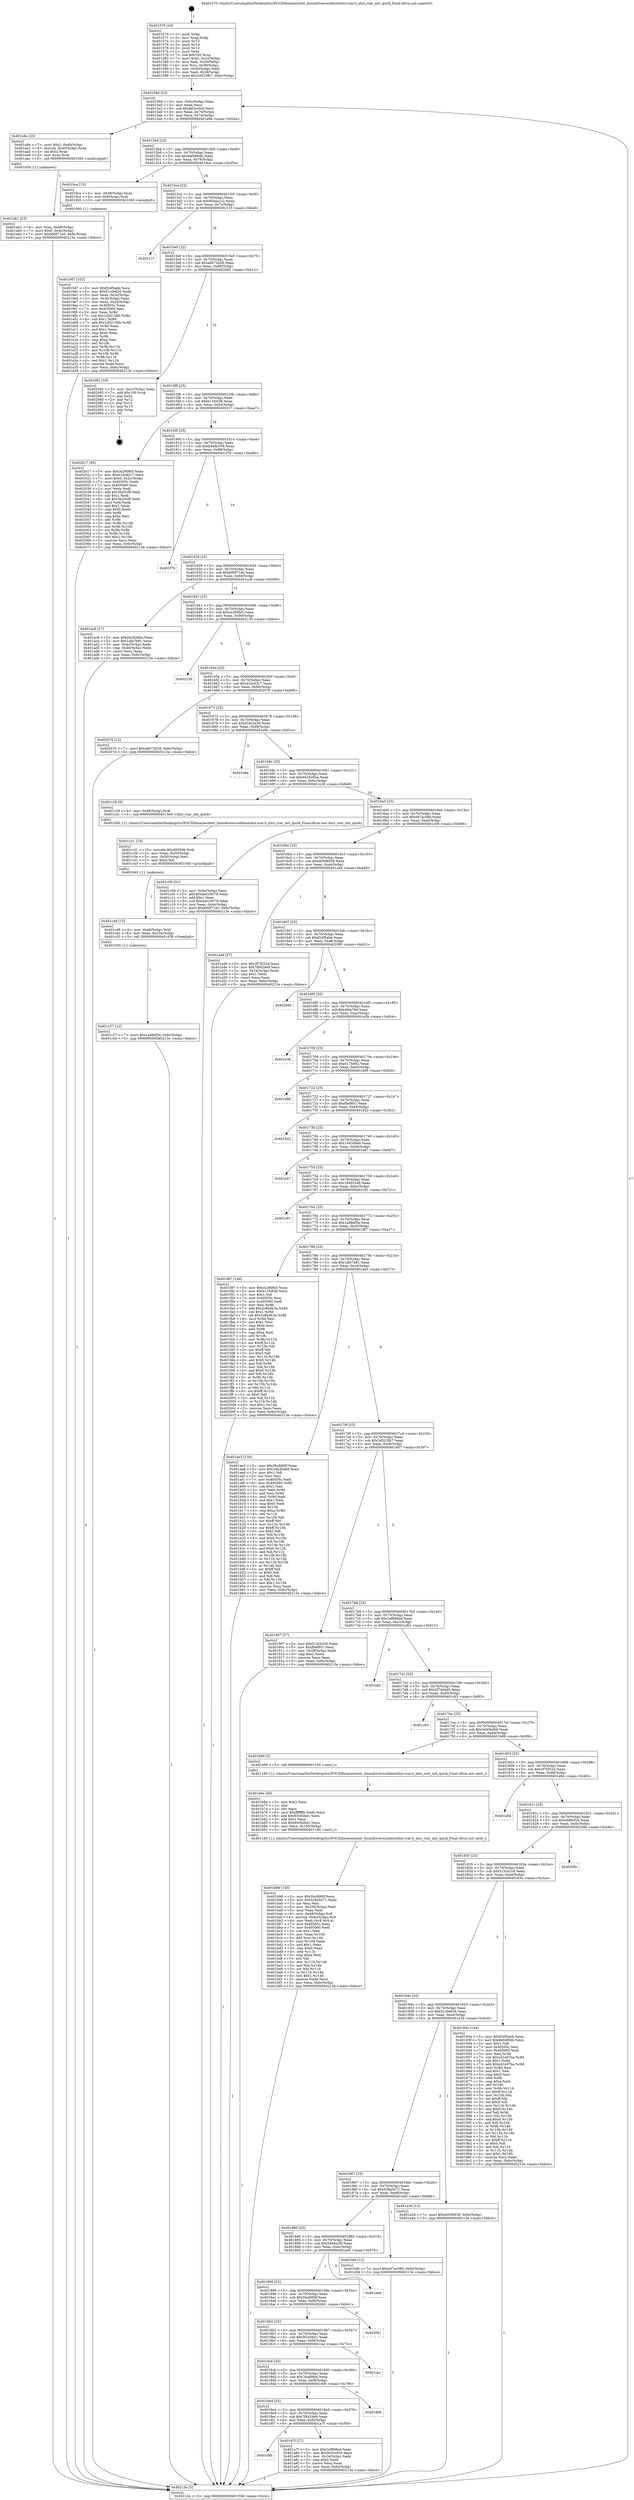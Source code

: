 digraph "0x401570" {
  label = "0x401570 (/mnt/c/Users/mathe/Desktop/tcc/POCII/binaries/extr_linuxdriversusbhostxhci-rcar.h_xhci_rcar_init_quirk_Final-ollvm.out::main(0))"
  labelloc = "t"
  node[shape=record]

  Entry [label="",width=0.3,height=0.3,shape=circle,fillcolor=black,style=filled]
  "0x40159d" [label="{
     0x40159d [23]\l
     | [instrs]\l
     &nbsp;&nbsp;0x40159d \<+3\>: mov -0x6c(%rbp),%eax\l
     &nbsp;&nbsp;0x4015a0 \<+2\>: mov %eax,%ecx\l
     &nbsp;&nbsp;0x4015a2 \<+6\>: sub $0x8d3cc0c0,%ecx\l
     &nbsp;&nbsp;0x4015a8 \<+3\>: mov %eax,-0x70(%rbp)\l
     &nbsp;&nbsp;0x4015ab \<+3\>: mov %ecx,-0x74(%rbp)\l
     &nbsp;&nbsp;0x4015ae \<+6\>: je 0000000000401a9a \<main+0x52a\>\l
  }"]
  "0x401a9a" [label="{
     0x401a9a [23]\l
     | [instrs]\l
     &nbsp;&nbsp;0x401a9a \<+7\>: movl $0x1,-0x40(%rbp)\l
     &nbsp;&nbsp;0x401aa1 \<+4\>: movslq -0x40(%rbp),%rax\l
     &nbsp;&nbsp;0x401aa5 \<+4\>: shl $0x2,%rax\l
     &nbsp;&nbsp;0x401aa9 \<+3\>: mov %rax,%rdi\l
     &nbsp;&nbsp;0x401aac \<+5\>: call 0000000000401050 \<malloc@plt\>\l
     | [calls]\l
     &nbsp;&nbsp;0x401050 \{1\} (unknown)\l
  }"]
  "0x4015b4" [label="{
     0x4015b4 [22]\l
     | [instrs]\l
     &nbsp;&nbsp;0x4015b4 \<+5\>: jmp 00000000004015b9 \<main+0x49\>\l
     &nbsp;&nbsp;0x4015b9 \<+3\>: mov -0x70(%rbp),%eax\l
     &nbsp;&nbsp;0x4015bc \<+5\>: sub $0x8ef4894b,%eax\l
     &nbsp;&nbsp;0x4015c1 \<+3\>: mov %eax,-0x78(%rbp)\l
     &nbsp;&nbsp;0x4015c4 \<+6\>: je 00000000004019ca \<main+0x45a\>\l
  }"]
  Exit [label="",width=0.3,height=0.3,shape=circle,fillcolor=black,style=filled,peripheries=2]
  "0x4019ca" [label="{
     0x4019ca [13]\l
     | [instrs]\l
     &nbsp;&nbsp;0x4019ca \<+4\>: mov -0x38(%rbp),%rax\l
     &nbsp;&nbsp;0x4019ce \<+4\>: mov 0x8(%rax),%rdi\l
     &nbsp;&nbsp;0x4019d2 \<+5\>: call 0000000000401060 \<atoi@plt\>\l
     | [calls]\l
     &nbsp;&nbsp;0x401060 \{1\} (unknown)\l
  }"]
  "0x4015ca" [label="{
     0x4015ca [22]\l
     | [instrs]\l
     &nbsp;&nbsp;0x4015ca \<+5\>: jmp 00000000004015cf \<main+0x5f\>\l
     &nbsp;&nbsp;0x4015cf \<+3\>: mov -0x70(%rbp),%eax\l
     &nbsp;&nbsp;0x4015d2 \<+5\>: sub $0x95bea1c2,%eax\l
     &nbsp;&nbsp;0x4015d7 \<+3\>: mov %eax,-0x7c(%rbp)\l
     &nbsp;&nbsp;0x4015da \<+6\>: je 000000000040211f \<main+0xbaf\>\l
  }"]
  "0x401c57" [label="{
     0x401c57 [12]\l
     | [instrs]\l
     &nbsp;&nbsp;0x401c57 \<+7\>: movl $0x1ad8df3a,-0x6c(%rbp)\l
     &nbsp;&nbsp;0x401c5e \<+5\>: jmp 000000000040213e \<main+0xbce\>\l
  }"]
  "0x40211f" [label="{
     0x40211f\l
  }", style=dashed]
  "0x4015e0" [label="{
     0x4015e0 [22]\l
     | [instrs]\l
     &nbsp;&nbsp;0x4015e0 \<+5\>: jmp 00000000004015e5 \<main+0x75\>\l
     &nbsp;&nbsp;0x4015e5 \<+3\>: mov -0x70(%rbp),%eax\l
     &nbsp;&nbsp;0x4015e8 \<+5\>: sub $0xab672b28,%eax\l
     &nbsp;&nbsp;0x4015ed \<+3\>: mov %eax,-0x80(%rbp)\l
     &nbsp;&nbsp;0x4015f0 \<+6\>: je 0000000000402082 \<main+0xb12\>\l
  }"]
  "0x401c48" [label="{
     0x401c48 [15]\l
     | [instrs]\l
     &nbsp;&nbsp;0x401c48 \<+4\>: mov -0x48(%rbp),%rdi\l
     &nbsp;&nbsp;0x401c4c \<+6\>: mov %eax,-0x104(%rbp)\l
     &nbsp;&nbsp;0x401c52 \<+5\>: call 0000000000401030 \<free@plt\>\l
     | [calls]\l
     &nbsp;&nbsp;0x401030 \{1\} (unknown)\l
  }"]
  "0x402082" [label="{
     0x402082 [19]\l
     | [instrs]\l
     &nbsp;&nbsp;0x402082 \<+3\>: mov -0x2c(%rbp),%eax\l
     &nbsp;&nbsp;0x402085 \<+7\>: add $0x100,%rsp\l
     &nbsp;&nbsp;0x40208c \<+1\>: pop %rbx\l
     &nbsp;&nbsp;0x40208d \<+2\>: pop %r12\l
     &nbsp;&nbsp;0x40208f \<+2\>: pop %r14\l
     &nbsp;&nbsp;0x402091 \<+2\>: pop %r15\l
     &nbsp;&nbsp;0x402093 \<+1\>: pop %rbp\l
     &nbsp;&nbsp;0x402094 \<+1\>: ret\l
  }"]
  "0x4015f6" [label="{
     0x4015f6 [25]\l
     | [instrs]\l
     &nbsp;&nbsp;0x4015f6 \<+5\>: jmp 00000000004015fb \<main+0x8b\>\l
     &nbsp;&nbsp;0x4015fb \<+3\>: mov -0x70(%rbp),%eax\l
     &nbsp;&nbsp;0x4015fe \<+5\>: sub $0xb11fc636,%eax\l
     &nbsp;&nbsp;0x401603 \<+6\>: mov %eax,-0x84(%rbp)\l
     &nbsp;&nbsp;0x401609 \<+6\>: je 0000000000402017 \<main+0xaa7\>\l
  }"]
  "0x401c31" [label="{
     0x401c31 [23]\l
     | [instrs]\l
     &nbsp;&nbsp;0x401c31 \<+10\>: movabs $0x4030d6,%rdi\l
     &nbsp;&nbsp;0x401c3b \<+3\>: mov %eax,-0x50(%rbp)\l
     &nbsp;&nbsp;0x401c3e \<+3\>: mov -0x50(%rbp),%esi\l
     &nbsp;&nbsp;0x401c41 \<+2\>: mov $0x0,%al\l
     &nbsp;&nbsp;0x401c43 \<+5\>: call 0000000000401040 \<printf@plt\>\l
     | [calls]\l
     &nbsp;&nbsp;0x401040 \{1\} (unknown)\l
  }"]
  "0x402017" [label="{
     0x402017 [95]\l
     | [instrs]\l
     &nbsp;&nbsp;0x402017 \<+5\>: mov $0xce290fe5,%eax\l
     &nbsp;&nbsp;0x40201c \<+5\>: mov $0xd1bc62c7,%ecx\l
     &nbsp;&nbsp;0x402021 \<+7\>: movl $0x0,-0x2c(%rbp)\l
     &nbsp;&nbsp;0x402028 \<+7\>: mov 0x40505c,%edx\l
     &nbsp;&nbsp;0x40202f \<+7\>: mov 0x405060,%esi\l
     &nbsp;&nbsp;0x402036 \<+2\>: mov %edx,%edi\l
     &nbsp;&nbsp;0x402038 \<+6\>: add $0x3b25cf9,%edi\l
     &nbsp;&nbsp;0x40203e \<+3\>: sub $0x1,%edi\l
     &nbsp;&nbsp;0x402041 \<+6\>: sub $0x3b25cf9,%edi\l
     &nbsp;&nbsp;0x402047 \<+3\>: imul %edi,%edx\l
     &nbsp;&nbsp;0x40204a \<+3\>: and $0x1,%edx\l
     &nbsp;&nbsp;0x40204d \<+3\>: cmp $0x0,%edx\l
     &nbsp;&nbsp;0x402050 \<+4\>: sete %r8b\l
     &nbsp;&nbsp;0x402054 \<+3\>: cmp $0xa,%esi\l
     &nbsp;&nbsp;0x402057 \<+4\>: setl %r9b\l
     &nbsp;&nbsp;0x40205b \<+3\>: mov %r8b,%r10b\l
     &nbsp;&nbsp;0x40205e \<+3\>: and %r9b,%r10b\l
     &nbsp;&nbsp;0x402061 \<+3\>: xor %r9b,%r8b\l
     &nbsp;&nbsp;0x402064 \<+3\>: or %r8b,%r10b\l
     &nbsp;&nbsp;0x402067 \<+4\>: test $0x1,%r10b\l
     &nbsp;&nbsp;0x40206b \<+3\>: cmovne %ecx,%eax\l
     &nbsp;&nbsp;0x40206e \<+3\>: mov %eax,-0x6c(%rbp)\l
     &nbsp;&nbsp;0x402071 \<+5\>: jmp 000000000040213e \<main+0xbce\>\l
  }"]
  "0x40160f" [label="{
     0x40160f [25]\l
     | [instrs]\l
     &nbsp;&nbsp;0x40160f \<+5\>: jmp 0000000000401614 \<main+0xa4\>\l
     &nbsp;&nbsp;0x401614 \<+3\>: mov -0x70(%rbp),%eax\l
     &nbsp;&nbsp;0x401617 \<+5\>: sub $0xb4a8b558,%eax\l
     &nbsp;&nbsp;0x40161c \<+6\>: mov %eax,-0x88(%rbp)\l
     &nbsp;&nbsp;0x401622 \<+6\>: je 0000000000401f7b \<main+0xa0b\>\l
  }"]
  "0x401b96" [label="{
     0x401b96 [103]\l
     | [instrs]\l
     &nbsp;&nbsp;0x401b96 \<+5\>: mov $0x5bcfd90f,%ecx\l
     &nbsp;&nbsp;0x401b9b \<+5\>: mov $0x528a5471,%edx\l
     &nbsp;&nbsp;0x401ba0 \<+2\>: xor %esi,%esi\l
     &nbsp;&nbsp;0x401ba2 \<+6\>: mov -0x100(%rbp),%edi\l
     &nbsp;&nbsp;0x401ba8 \<+3\>: imul %eax,%edi\l
     &nbsp;&nbsp;0x401bab \<+4\>: mov -0x48(%rbp),%r8\l
     &nbsp;&nbsp;0x401baf \<+4\>: movslq -0x4c(%rbp),%r9\l
     &nbsp;&nbsp;0x401bb3 \<+4\>: mov %edi,(%r8,%r9,4)\l
     &nbsp;&nbsp;0x401bb7 \<+7\>: mov 0x40505c,%eax\l
     &nbsp;&nbsp;0x401bbe \<+7\>: mov 0x405060,%edi\l
     &nbsp;&nbsp;0x401bc5 \<+3\>: sub $0x1,%esi\l
     &nbsp;&nbsp;0x401bc8 \<+3\>: mov %eax,%r10d\l
     &nbsp;&nbsp;0x401bcb \<+3\>: add %esi,%r10d\l
     &nbsp;&nbsp;0x401bce \<+4\>: imul %r10d,%eax\l
     &nbsp;&nbsp;0x401bd2 \<+3\>: and $0x1,%eax\l
     &nbsp;&nbsp;0x401bd5 \<+3\>: cmp $0x0,%eax\l
     &nbsp;&nbsp;0x401bd8 \<+4\>: sete %r11b\l
     &nbsp;&nbsp;0x401bdc \<+3\>: cmp $0xa,%edi\l
     &nbsp;&nbsp;0x401bdf \<+3\>: setl %bl\l
     &nbsp;&nbsp;0x401be2 \<+3\>: mov %r11b,%r14b\l
     &nbsp;&nbsp;0x401be5 \<+3\>: and %bl,%r14b\l
     &nbsp;&nbsp;0x401be8 \<+3\>: xor %bl,%r11b\l
     &nbsp;&nbsp;0x401beb \<+3\>: or %r11b,%r14b\l
     &nbsp;&nbsp;0x401bee \<+4\>: test $0x1,%r14b\l
     &nbsp;&nbsp;0x401bf2 \<+3\>: cmovne %edx,%ecx\l
     &nbsp;&nbsp;0x401bf5 \<+3\>: mov %ecx,-0x6c(%rbp)\l
     &nbsp;&nbsp;0x401bf8 \<+5\>: jmp 000000000040213e \<main+0xbce\>\l
  }"]
  "0x401f7b" [label="{
     0x401f7b\l
  }", style=dashed]
  "0x401628" [label="{
     0x401628 [25]\l
     | [instrs]\l
     &nbsp;&nbsp;0x401628 \<+5\>: jmp 000000000040162d \<main+0xbd\>\l
     &nbsp;&nbsp;0x40162d \<+3\>: mov -0x70(%rbp),%eax\l
     &nbsp;&nbsp;0x401630 \<+5\>: sub $0xb90f71e0,%eax\l
     &nbsp;&nbsp;0x401635 \<+6\>: mov %eax,-0x8c(%rbp)\l
     &nbsp;&nbsp;0x40163b \<+6\>: je 0000000000401ac8 \<main+0x558\>\l
  }"]
  "0x401b6e" [label="{
     0x401b6e [40]\l
     | [instrs]\l
     &nbsp;&nbsp;0x401b6e \<+5\>: mov $0x2,%ecx\l
     &nbsp;&nbsp;0x401b73 \<+1\>: cltd\l
     &nbsp;&nbsp;0x401b74 \<+2\>: idiv %ecx\l
     &nbsp;&nbsp;0x401b76 \<+6\>: imul $0xfffffffe,%edx,%ecx\l
     &nbsp;&nbsp;0x401b7c \<+6\>: add $0x93c92bd1,%ecx\l
     &nbsp;&nbsp;0x401b82 \<+3\>: add $0x1,%ecx\l
     &nbsp;&nbsp;0x401b85 \<+6\>: sub $0x93c92bd1,%ecx\l
     &nbsp;&nbsp;0x401b8b \<+6\>: mov %ecx,-0x100(%rbp)\l
     &nbsp;&nbsp;0x401b91 \<+5\>: call 0000000000401160 \<next_i\>\l
     | [calls]\l
     &nbsp;&nbsp;0x401160 \{1\} (/mnt/c/Users/mathe/Desktop/tcc/POCII/binaries/extr_linuxdriversusbhostxhci-rcar.h_xhci_rcar_init_quirk_Final-ollvm.out::next_i)\l
  }"]
  "0x401ac8" [label="{
     0x401ac8 [27]\l
     | [instrs]\l
     &nbsp;&nbsp;0x401ac8 \<+5\>: mov $0xd42426ba,%eax\l
     &nbsp;&nbsp;0x401acd \<+5\>: mov $0x1afe7b81,%ecx\l
     &nbsp;&nbsp;0x401ad2 \<+3\>: mov -0x4c(%rbp),%edx\l
     &nbsp;&nbsp;0x401ad5 \<+3\>: cmp -0x40(%rbp),%edx\l
     &nbsp;&nbsp;0x401ad8 \<+3\>: cmovl %ecx,%eax\l
     &nbsp;&nbsp;0x401adb \<+3\>: mov %eax,-0x6c(%rbp)\l
     &nbsp;&nbsp;0x401ade \<+5\>: jmp 000000000040213e \<main+0xbce\>\l
  }"]
  "0x401641" [label="{
     0x401641 [25]\l
     | [instrs]\l
     &nbsp;&nbsp;0x401641 \<+5\>: jmp 0000000000401646 \<main+0xd6\>\l
     &nbsp;&nbsp;0x401646 \<+3\>: mov -0x70(%rbp),%eax\l
     &nbsp;&nbsp;0x401649 \<+5\>: sub $0xce290fe5,%eax\l
     &nbsp;&nbsp;0x40164e \<+6\>: mov %eax,-0x90(%rbp)\l
     &nbsp;&nbsp;0x401654 \<+6\>: je 0000000000402130 \<main+0xbc0\>\l
  }"]
  "0x401ab1" [label="{
     0x401ab1 [23]\l
     | [instrs]\l
     &nbsp;&nbsp;0x401ab1 \<+4\>: mov %rax,-0x48(%rbp)\l
     &nbsp;&nbsp;0x401ab5 \<+7\>: movl $0x0,-0x4c(%rbp)\l
     &nbsp;&nbsp;0x401abc \<+7\>: movl $0xb90f71e0,-0x6c(%rbp)\l
     &nbsp;&nbsp;0x401ac3 \<+5\>: jmp 000000000040213e \<main+0xbce\>\l
  }"]
  "0x402130" [label="{
     0x402130\l
  }", style=dashed]
  "0x40165a" [label="{
     0x40165a [25]\l
     | [instrs]\l
     &nbsp;&nbsp;0x40165a \<+5\>: jmp 000000000040165f \<main+0xef\>\l
     &nbsp;&nbsp;0x40165f \<+3\>: mov -0x70(%rbp),%eax\l
     &nbsp;&nbsp;0x401662 \<+5\>: sub $0xd1bc62c7,%eax\l
     &nbsp;&nbsp;0x401667 \<+6\>: mov %eax,-0x94(%rbp)\l
     &nbsp;&nbsp;0x40166d \<+6\>: je 0000000000402076 \<main+0xb06\>\l
  }"]
  "0x4018fd" [label="{
     0x4018fd\l
  }", style=dashed]
  "0x402076" [label="{
     0x402076 [12]\l
     | [instrs]\l
     &nbsp;&nbsp;0x402076 \<+7\>: movl $0xab672b28,-0x6c(%rbp)\l
     &nbsp;&nbsp;0x40207d \<+5\>: jmp 000000000040213e \<main+0xbce\>\l
  }"]
  "0x401673" [label="{
     0x401673 [25]\l
     | [instrs]\l
     &nbsp;&nbsp;0x401673 \<+5\>: jmp 0000000000401678 \<main+0x108\>\l
     &nbsp;&nbsp;0x401678 \<+3\>: mov -0x70(%rbp),%eax\l
     &nbsp;&nbsp;0x40167b \<+5\>: sub $0xd34c2a36,%eax\l
     &nbsp;&nbsp;0x401680 \<+6\>: mov %eax,-0x98(%rbp)\l
     &nbsp;&nbsp;0x401686 \<+6\>: je 0000000000401e8e \<main+0x91e\>\l
  }"]
  "0x401a7f" [label="{
     0x401a7f [27]\l
     | [instrs]\l
     &nbsp;&nbsp;0x401a7f \<+5\>: mov $0x2ef898ad,%eax\l
     &nbsp;&nbsp;0x401a84 \<+5\>: mov $0x8d3cc0c0,%ecx\l
     &nbsp;&nbsp;0x401a89 \<+3\>: mov -0x24(%rbp),%edx\l
     &nbsp;&nbsp;0x401a8c \<+3\>: cmp $0x0,%edx\l
     &nbsp;&nbsp;0x401a8f \<+3\>: cmove %ecx,%eax\l
     &nbsp;&nbsp;0x401a92 \<+3\>: mov %eax,-0x6c(%rbp)\l
     &nbsp;&nbsp;0x401a95 \<+5\>: jmp 000000000040213e \<main+0xbce\>\l
  }"]
  "0x401e8e" [label="{
     0x401e8e\l
  }", style=dashed]
  "0x40168c" [label="{
     0x40168c [25]\l
     | [instrs]\l
     &nbsp;&nbsp;0x40168c \<+5\>: jmp 0000000000401691 \<main+0x121\>\l
     &nbsp;&nbsp;0x401691 \<+3\>: mov -0x70(%rbp),%eax\l
     &nbsp;&nbsp;0x401694 \<+5\>: sub $0xd42426ba,%eax\l
     &nbsp;&nbsp;0x401699 \<+6\>: mov %eax,-0x9c(%rbp)\l
     &nbsp;&nbsp;0x40169f \<+6\>: je 0000000000401c28 \<main+0x6b8\>\l
  }"]
  "0x4018e4" [label="{
     0x4018e4 [25]\l
     | [instrs]\l
     &nbsp;&nbsp;0x4018e4 \<+5\>: jmp 00000000004018e9 \<main+0x379\>\l
     &nbsp;&nbsp;0x4018e9 \<+3\>: mov -0x70(%rbp),%eax\l
     &nbsp;&nbsp;0x4018ec \<+5\>: sub $0x7f842de9,%eax\l
     &nbsp;&nbsp;0x4018f1 \<+6\>: mov %eax,-0xfc(%rbp)\l
     &nbsp;&nbsp;0x4018f7 \<+6\>: je 0000000000401a7f \<main+0x50f\>\l
  }"]
  "0x401c28" [label="{
     0x401c28 [9]\l
     | [instrs]\l
     &nbsp;&nbsp;0x401c28 \<+4\>: mov -0x48(%rbp),%rdi\l
     &nbsp;&nbsp;0x401c2c \<+5\>: call 0000000000401560 \<xhci_rcar_init_quirk\>\l
     | [calls]\l
     &nbsp;&nbsp;0x401560 \{1\} (/mnt/c/Users/mathe/Desktop/tcc/POCII/binaries/extr_linuxdriversusbhostxhci-rcar.h_xhci_rcar_init_quirk_Final-ollvm.out::xhci_rcar_init_quirk)\l
  }"]
  "0x4016a5" [label="{
     0x4016a5 [25]\l
     | [instrs]\l
     &nbsp;&nbsp;0x4016a5 \<+5\>: jmp 00000000004016aa \<main+0x13a\>\l
     &nbsp;&nbsp;0x4016aa \<+3\>: mov -0x70(%rbp),%eax\l
     &nbsp;&nbsp;0x4016ad \<+5\>: sub $0xe97ac566,%eax\l
     &nbsp;&nbsp;0x4016b2 \<+6\>: mov %eax,-0xa0(%rbp)\l
     &nbsp;&nbsp;0x4016b8 \<+6\>: je 0000000000401c09 \<main+0x699\>\l
  }"]
  "0x401d06" [label="{
     0x401d06\l
  }", style=dashed]
  "0x401c09" [label="{
     0x401c09 [31]\l
     | [instrs]\l
     &nbsp;&nbsp;0x401c09 \<+3\>: mov -0x4c(%rbp),%eax\l
     &nbsp;&nbsp;0x401c0c \<+5\>: add $0x4a018079,%eax\l
     &nbsp;&nbsp;0x401c11 \<+3\>: add $0x1,%eax\l
     &nbsp;&nbsp;0x401c14 \<+5\>: sub $0x4a018079,%eax\l
     &nbsp;&nbsp;0x401c19 \<+3\>: mov %eax,-0x4c(%rbp)\l
     &nbsp;&nbsp;0x401c1c \<+7\>: movl $0xb90f71e0,-0x6c(%rbp)\l
     &nbsp;&nbsp;0x401c23 \<+5\>: jmp 000000000040213e \<main+0xbce\>\l
  }"]
  "0x4016be" [label="{
     0x4016be [25]\l
     | [instrs]\l
     &nbsp;&nbsp;0x4016be \<+5\>: jmp 00000000004016c3 \<main+0x153\>\l
     &nbsp;&nbsp;0x4016c3 \<+3\>: mov -0x70(%rbp),%eax\l
     &nbsp;&nbsp;0x4016c6 \<+5\>: sub $0xeb596839,%eax\l
     &nbsp;&nbsp;0x4016cb \<+6\>: mov %eax,-0xa4(%rbp)\l
     &nbsp;&nbsp;0x4016d1 \<+6\>: je 0000000000401a49 \<main+0x4d9\>\l
  }"]
  "0x4018cb" [label="{
     0x4018cb [25]\l
     | [instrs]\l
     &nbsp;&nbsp;0x4018cb \<+5\>: jmp 00000000004018d0 \<main+0x360\>\l
     &nbsp;&nbsp;0x4018d0 \<+3\>: mov -0x70(%rbp),%eax\l
     &nbsp;&nbsp;0x4018d3 \<+5\>: sub $0x7ead9feb,%eax\l
     &nbsp;&nbsp;0x4018d8 \<+6\>: mov %eax,-0xf8(%rbp)\l
     &nbsp;&nbsp;0x4018de \<+6\>: je 0000000000401d06 \<main+0x796\>\l
  }"]
  "0x401a49" [label="{
     0x401a49 [27]\l
     | [instrs]\l
     &nbsp;&nbsp;0x401a49 \<+5\>: mov $0x3f7f252d,%eax\l
     &nbsp;&nbsp;0x401a4e \<+5\>: mov $0x7f842de9,%ecx\l
     &nbsp;&nbsp;0x401a53 \<+3\>: mov -0x24(%rbp),%edx\l
     &nbsp;&nbsp;0x401a56 \<+3\>: cmp $0x1,%edx\l
     &nbsp;&nbsp;0x401a59 \<+3\>: cmovl %ecx,%eax\l
     &nbsp;&nbsp;0x401a5c \<+3\>: mov %eax,-0x6c(%rbp)\l
     &nbsp;&nbsp;0x401a5f \<+5\>: jmp 000000000040213e \<main+0xbce\>\l
  }"]
  "0x4016d7" [label="{
     0x4016d7 [25]\l
     | [instrs]\l
     &nbsp;&nbsp;0x4016d7 \<+5\>: jmp 00000000004016dc \<main+0x16c\>\l
     &nbsp;&nbsp;0x4016dc \<+3\>: mov -0x70(%rbp),%eax\l
     &nbsp;&nbsp;0x4016df \<+5\>: sub $0xf24f5abb,%eax\l
     &nbsp;&nbsp;0x4016e4 \<+6\>: mov %eax,-0xa8(%rbp)\l
     &nbsp;&nbsp;0x4016ea \<+6\>: je 0000000000402095 \<main+0xb25\>\l
  }"]
  "0x401cac" [label="{
     0x401cac\l
  }", style=dashed]
  "0x402095" [label="{
     0x402095\l
  }", style=dashed]
  "0x4016f0" [label="{
     0x4016f0 [25]\l
     | [instrs]\l
     &nbsp;&nbsp;0x4016f0 \<+5\>: jmp 00000000004016f5 \<main+0x185\>\l
     &nbsp;&nbsp;0x4016f5 \<+3\>: mov -0x70(%rbp),%eax\l
     &nbsp;&nbsp;0x4016f8 \<+5\>: sub $0x4f4e78d,%eax\l
     &nbsp;&nbsp;0x4016fd \<+6\>: mov %eax,-0xac(%rbp)\l
     &nbsp;&nbsp;0x401703 \<+6\>: je 0000000000401e3b \<main+0x8cb\>\l
  }"]
  "0x4018b2" [label="{
     0x4018b2 [25]\l
     | [instrs]\l
     &nbsp;&nbsp;0x4018b2 \<+5\>: jmp 00000000004018b7 \<main+0x347\>\l
     &nbsp;&nbsp;0x4018b7 \<+3\>: mov -0x70(%rbp),%eax\l
     &nbsp;&nbsp;0x4018ba \<+5\>: sub $0x5f2436a1,%eax\l
     &nbsp;&nbsp;0x4018bf \<+6\>: mov %eax,-0xf4(%rbp)\l
     &nbsp;&nbsp;0x4018c5 \<+6\>: je 0000000000401cac \<main+0x73c\>\l
  }"]
  "0x401e3b" [label="{
     0x401e3b\l
  }", style=dashed]
  "0x401709" [label="{
     0x401709 [25]\l
     | [instrs]\l
     &nbsp;&nbsp;0x401709 \<+5\>: jmp 000000000040170e \<main+0x19e\>\l
     &nbsp;&nbsp;0x40170e \<+3\>: mov -0x70(%rbp),%eax\l
     &nbsp;&nbsp;0x401711 \<+5\>: sub $0x617b892,%eax\l
     &nbsp;&nbsp;0x401716 \<+6\>: mov %eax,-0xb0(%rbp)\l
     &nbsp;&nbsp;0x40171c \<+6\>: je 0000000000401d96 \<main+0x826\>\l
  }"]
  "0x4020b1" [label="{
     0x4020b1\l
  }", style=dashed]
  "0x401d96" [label="{
     0x401d96\l
  }", style=dashed]
  "0x401722" [label="{
     0x401722 [25]\l
     | [instrs]\l
     &nbsp;&nbsp;0x401722 \<+5\>: jmp 0000000000401727 \<main+0x1b7\>\l
     &nbsp;&nbsp;0x401727 \<+3\>: mov -0x70(%rbp),%eax\l
     &nbsp;&nbsp;0x40172a \<+5\>: sub $0xf0ef801,%eax\l
     &nbsp;&nbsp;0x40172f \<+6\>: mov %eax,-0xb4(%rbp)\l
     &nbsp;&nbsp;0x401735 \<+6\>: je 0000000000401922 \<main+0x3b2\>\l
  }"]
  "0x401899" [label="{
     0x401899 [25]\l
     | [instrs]\l
     &nbsp;&nbsp;0x401899 \<+5\>: jmp 000000000040189e \<main+0x32e\>\l
     &nbsp;&nbsp;0x40189e \<+3\>: mov -0x70(%rbp),%eax\l
     &nbsp;&nbsp;0x4018a1 \<+5\>: sub $0x5bcfd90f,%eax\l
     &nbsp;&nbsp;0x4018a6 \<+6\>: mov %eax,-0xf0(%rbp)\l
     &nbsp;&nbsp;0x4018ac \<+6\>: je 00000000004020b1 \<main+0xb41\>\l
  }"]
  "0x401922" [label="{
     0x401922\l
  }", style=dashed]
  "0x40173b" [label="{
     0x40173b [25]\l
     | [instrs]\l
     &nbsp;&nbsp;0x40173b \<+5\>: jmp 0000000000401740 \<main+0x1d0\>\l
     &nbsp;&nbsp;0x401740 \<+3\>: mov -0x70(%rbp),%eax\l
     &nbsp;&nbsp;0x401743 \<+5\>: sub $0x144350e9,%eax\l
     &nbsp;&nbsp;0x401748 \<+6\>: mov %eax,-0xb8(%rbp)\l
     &nbsp;&nbsp;0x40174e \<+6\>: je 0000000000401e47 \<main+0x8d7\>\l
  }"]
  "0x401ee6" [label="{
     0x401ee6\l
  }", style=dashed]
  "0x401e47" [label="{
     0x401e47\l
  }", style=dashed]
  "0x401754" [label="{
     0x401754 [25]\l
     | [instrs]\l
     &nbsp;&nbsp;0x401754 \<+5\>: jmp 0000000000401759 \<main+0x1e9\>\l
     &nbsp;&nbsp;0x401759 \<+3\>: mov -0x70(%rbp),%eax\l
     &nbsp;&nbsp;0x40175c \<+5\>: sub $0x184551e8,%eax\l
     &nbsp;&nbsp;0x401761 \<+6\>: mov %eax,-0xbc(%rbp)\l
     &nbsp;&nbsp;0x401767 \<+6\>: je 0000000000401c91 \<main+0x721\>\l
  }"]
  "0x401880" [label="{
     0x401880 [25]\l
     | [instrs]\l
     &nbsp;&nbsp;0x401880 \<+5\>: jmp 0000000000401885 \<main+0x315\>\l
     &nbsp;&nbsp;0x401885 \<+3\>: mov -0x70(%rbp),%eax\l
     &nbsp;&nbsp;0x401888 \<+5\>: sub $0x5404e26f,%eax\l
     &nbsp;&nbsp;0x40188d \<+6\>: mov %eax,-0xec(%rbp)\l
     &nbsp;&nbsp;0x401893 \<+6\>: je 0000000000401ee6 \<main+0x976\>\l
  }"]
  "0x401c91" [label="{
     0x401c91\l
  }", style=dashed]
  "0x40176d" [label="{
     0x40176d [25]\l
     | [instrs]\l
     &nbsp;&nbsp;0x40176d \<+5\>: jmp 0000000000401772 \<main+0x202\>\l
     &nbsp;&nbsp;0x401772 \<+3\>: mov -0x70(%rbp),%eax\l
     &nbsp;&nbsp;0x401775 \<+5\>: sub $0x1ad8df3a,%eax\l
     &nbsp;&nbsp;0x40177a \<+6\>: mov %eax,-0xc0(%rbp)\l
     &nbsp;&nbsp;0x401780 \<+6\>: je 0000000000401f87 \<main+0xa17\>\l
  }"]
  "0x401bfd" [label="{
     0x401bfd [12]\l
     | [instrs]\l
     &nbsp;&nbsp;0x401bfd \<+7\>: movl $0xe97ac566,-0x6c(%rbp)\l
     &nbsp;&nbsp;0x401c04 \<+5\>: jmp 000000000040213e \<main+0xbce\>\l
  }"]
  "0x401f87" [label="{
     0x401f87 [144]\l
     | [instrs]\l
     &nbsp;&nbsp;0x401f87 \<+5\>: mov $0xce290fe5,%eax\l
     &nbsp;&nbsp;0x401f8c \<+5\>: mov $0xb11fc636,%ecx\l
     &nbsp;&nbsp;0x401f91 \<+2\>: mov $0x1,%dl\l
     &nbsp;&nbsp;0x401f93 \<+7\>: mov 0x40505c,%esi\l
     &nbsp;&nbsp;0x401f9a \<+7\>: mov 0x405060,%edi\l
     &nbsp;&nbsp;0x401fa1 \<+3\>: mov %esi,%r8d\l
     &nbsp;&nbsp;0x401fa4 \<+7\>: add $0x2c8b4b3a,%r8d\l
     &nbsp;&nbsp;0x401fab \<+4\>: sub $0x1,%r8d\l
     &nbsp;&nbsp;0x401faf \<+7\>: sub $0x2c8b4b3a,%r8d\l
     &nbsp;&nbsp;0x401fb6 \<+4\>: imul %r8d,%esi\l
     &nbsp;&nbsp;0x401fba \<+3\>: and $0x1,%esi\l
     &nbsp;&nbsp;0x401fbd \<+3\>: cmp $0x0,%esi\l
     &nbsp;&nbsp;0x401fc0 \<+4\>: sete %r9b\l
     &nbsp;&nbsp;0x401fc4 \<+3\>: cmp $0xa,%edi\l
     &nbsp;&nbsp;0x401fc7 \<+4\>: setl %r10b\l
     &nbsp;&nbsp;0x401fcb \<+3\>: mov %r9b,%r11b\l
     &nbsp;&nbsp;0x401fce \<+4\>: xor $0xff,%r11b\l
     &nbsp;&nbsp;0x401fd2 \<+3\>: mov %r10b,%bl\l
     &nbsp;&nbsp;0x401fd5 \<+3\>: xor $0xff,%bl\l
     &nbsp;&nbsp;0x401fd8 \<+3\>: xor $0x0,%dl\l
     &nbsp;&nbsp;0x401fdb \<+3\>: mov %r11b,%r14b\l
     &nbsp;&nbsp;0x401fde \<+4\>: and $0x0,%r14b\l
     &nbsp;&nbsp;0x401fe2 \<+3\>: and %dl,%r9b\l
     &nbsp;&nbsp;0x401fe5 \<+3\>: mov %bl,%r15b\l
     &nbsp;&nbsp;0x401fe8 \<+4\>: and $0x0,%r15b\l
     &nbsp;&nbsp;0x401fec \<+3\>: and %dl,%r10b\l
     &nbsp;&nbsp;0x401fef \<+3\>: or %r9b,%r14b\l
     &nbsp;&nbsp;0x401ff2 \<+3\>: or %r10b,%r15b\l
     &nbsp;&nbsp;0x401ff5 \<+3\>: xor %r15b,%r14b\l
     &nbsp;&nbsp;0x401ff8 \<+3\>: or %bl,%r11b\l
     &nbsp;&nbsp;0x401ffb \<+4\>: xor $0xff,%r11b\l
     &nbsp;&nbsp;0x401fff \<+3\>: or $0x0,%dl\l
     &nbsp;&nbsp;0x402002 \<+3\>: and %dl,%r11b\l
     &nbsp;&nbsp;0x402005 \<+3\>: or %r11b,%r14b\l
     &nbsp;&nbsp;0x402008 \<+4\>: test $0x1,%r14b\l
     &nbsp;&nbsp;0x40200c \<+3\>: cmovne %ecx,%eax\l
     &nbsp;&nbsp;0x40200f \<+3\>: mov %eax,-0x6c(%rbp)\l
     &nbsp;&nbsp;0x402012 \<+5\>: jmp 000000000040213e \<main+0xbce\>\l
  }"]
  "0x401786" [label="{
     0x401786 [25]\l
     | [instrs]\l
     &nbsp;&nbsp;0x401786 \<+5\>: jmp 000000000040178b \<main+0x21b\>\l
     &nbsp;&nbsp;0x40178b \<+3\>: mov -0x70(%rbp),%eax\l
     &nbsp;&nbsp;0x40178e \<+5\>: sub $0x1afe7b81,%eax\l
     &nbsp;&nbsp;0x401793 \<+6\>: mov %eax,-0xc4(%rbp)\l
     &nbsp;&nbsp;0x401799 \<+6\>: je 0000000000401ae3 \<main+0x573\>\l
  }"]
  "0x401867" [label="{
     0x401867 [25]\l
     | [instrs]\l
     &nbsp;&nbsp;0x401867 \<+5\>: jmp 000000000040186c \<main+0x2fc\>\l
     &nbsp;&nbsp;0x40186c \<+3\>: mov -0x70(%rbp),%eax\l
     &nbsp;&nbsp;0x40186f \<+5\>: sub $0x528a5471,%eax\l
     &nbsp;&nbsp;0x401874 \<+6\>: mov %eax,-0xe8(%rbp)\l
     &nbsp;&nbsp;0x40187a \<+6\>: je 0000000000401bfd \<main+0x68d\>\l
  }"]
  "0x401ae3" [label="{
     0x401ae3 [134]\l
     | [instrs]\l
     &nbsp;&nbsp;0x401ae3 \<+5\>: mov $0x5bcfd90f,%eax\l
     &nbsp;&nbsp;0x401ae8 \<+5\>: mov $0x3d43bdb8,%ecx\l
     &nbsp;&nbsp;0x401aed \<+2\>: mov $0x1,%dl\l
     &nbsp;&nbsp;0x401aef \<+2\>: xor %esi,%esi\l
     &nbsp;&nbsp;0x401af1 \<+7\>: mov 0x40505c,%edi\l
     &nbsp;&nbsp;0x401af8 \<+8\>: mov 0x405060,%r8d\l
     &nbsp;&nbsp;0x401b00 \<+3\>: sub $0x1,%esi\l
     &nbsp;&nbsp;0x401b03 \<+3\>: mov %edi,%r9d\l
     &nbsp;&nbsp;0x401b06 \<+3\>: add %esi,%r9d\l
     &nbsp;&nbsp;0x401b09 \<+4\>: imul %r9d,%edi\l
     &nbsp;&nbsp;0x401b0d \<+3\>: and $0x1,%edi\l
     &nbsp;&nbsp;0x401b10 \<+3\>: cmp $0x0,%edi\l
     &nbsp;&nbsp;0x401b13 \<+4\>: sete %r10b\l
     &nbsp;&nbsp;0x401b17 \<+4\>: cmp $0xa,%r8d\l
     &nbsp;&nbsp;0x401b1b \<+4\>: setl %r11b\l
     &nbsp;&nbsp;0x401b1f \<+3\>: mov %r10b,%bl\l
     &nbsp;&nbsp;0x401b22 \<+3\>: xor $0xff,%bl\l
     &nbsp;&nbsp;0x401b25 \<+3\>: mov %r11b,%r14b\l
     &nbsp;&nbsp;0x401b28 \<+4\>: xor $0xff,%r14b\l
     &nbsp;&nbsp;0x401b2c \<+3\>: xor $0x0,%dl\l
     &nbsp;&nbsp;0x401b2f \<+3\>: mov %bl,%r15b\l
     &nbsp;&nbsp;0x401b32 \<+4\>: and $0x0,%r15b\l
     &nbsp;&nbsp;0x401b36 \<+3\>: and %dl,%r10b\l
     &nbsp;&nbsp;0x401b39 \<+3\>: mov %r14b,%r12b\l
     &nbsp;&nbsp;0x401b3c \<+4\>: and $0x0,%r12b\l
     &nbsp;&nbsp;0x401b40 \<+3\>: and %dl,%r11b\l
     &nbsp;&nbsp;0x401b43 \<+3\>: or %r10b,%r15b\l
     &nbsp;&nbsp;0x401b46 \<+3\>: or %r11b,%r12b\l
     &nbsp;&nbsp;0x401b49 \<+3\>: xor %r12b,%r15b\l
     &nbsp;&nbsp;0x401b4c \<+3\>: or %r14b,%bl\l
     &nbsp;&nbsp;0x401b4f \<+3\>: xor $0xff,%bl\l
     &nbsp;&nbsp;0x401b52 \<+3\>: or $0x0,%dl\l
     &nbsp;&nbsp;0x401b55 \<+2\>: and %dl,%bl\l
     &nbsp;&nbsp;0x401b57 \<+3\>: or %bl,%r15b\l
     &nbsp;&nbsp;0x401b5a \<+4\>: test $0x1,%r15b\l
     &nbsp;&nbsp;0x401b5e \<+3\>: cmovne %ecx,%eax\l
     &nbsp;&nbsp;0x401b61 \<+3\>: mov %eax,-0x6c(%rbp)\l
     &nbsp;&nbsp;0x401b64 \<+5\>: jmp 000000000040213e \<main+0xbce\>\l
  }"]
  "0x40179f" [label="{
     0x40179f [25]\l
     | [instrs]\l
     &nbsp;&nbsp;0x40179f \<+5\>: jmp 00000000004017a4 \<main+0x234\>\l
     &nbsp;&nbsp;0x4017a4 \<+3\>: mov -0x70(%rbp),%eax\l
     &nbsp;&nbsp;0x4017a7 \<+5\>: sub $0x2d523fb7,%eax\l
     &nbsp;&nbsp;0x4017ac \<+6\>: mov %eax,-0xc8(%rbp)\l
     &nbsp;&nbsp;0x4017b2 \<+6\>: je 0000000000401907 \<main+0x397\>\l
  }"]
  "0x401a3d" [label="{
     0x401a3d [12]\l
     | [instrs]\l
     &nbsp;&nbsp;0x401a3d \<+7\>: movl $0xeb596839,-0x6c(%rbp)\l
     &nbsp;&nbsp;0x401a44 \<+5\>: jmp 000000000040213e \<main+0xbce\>\l
  }"]
  "0x401907" [label="{
     0x401907 [27]\l
     | [instrs]\l
     &nbsp;&nbsp;0x401907 \<+5\>: mov $0x515cb2c9,%eax\l
     &nbsp;&nbsp;0x40190c \<+5\>: mov $0xf0ef801,%ecx\l
     &nbsp;&nbsp;0x401911 \<+3\>: mov -0x28(%rbp),%edx\l
     &nbsp;&nbsp;0x401914 \<+3\>: cmp $0x2,%edx\l
     &nbsp;&nbsp;0x401917 \<+3\>: cmovne %ecx,%eax\l
     &nbsp;&nbsp;0x40191a \<+3\>: mov %eax,-0x6c(%rbp)\l
     &nbsp;&nbsp;0x40191d \<+5\>: jmp 000000000040213e \<main+0xbce\>\l
  }"]
  "0x4017b8" [label="{
     0x4017b8 [25]\l
     | [instrs]\l
     &nbsp;&nbsp;0x4017b8 \<+5\>: jmp 00000000004017bd \<main+0x24d\>\l
     &nbsp;&nbsp;0x4017bd \<+3\>: mov -0x70(%rbp),%eax\l
     &nbsp;&nbsp;0x4017c0 \<+5\>: sub $0x2ef898ad,%eax\l
     &nbsp;&nbsp;0x4017c5 \<+6\>: mov %eax,-0xcc(%rbp)\l
     &nbsp;&nbsp;0x4017cb \<+6\>: je 0000000000401e82 \<main+0x912\>\l
  }"]
  "0x40213e" [label="{
     0x40213e [5]\l
     | [instrs]\l
     &nbsp;&nbsp;0x40213e \<+5\>: jmp 000000000040159d \<main+0x2d\>\l
  }"]
  "0x401570" [label="{
     0x401570 [45]\l
     | [instrs]\l
     &nbsp;&nbsp;0x401570 \<+1\>: push %rbp\l
     &nbsp;&nbsp;0x401571 \<+3\>: mov %rsp,%rbp\l
     &nbsp;&nbsp;0x401574 \<+2\>: push %r15\l
     &nbsp;&nbsp;0x401576 \<+2\>: push %r14\l
     &nbsp;&nbsp;0x401578 \<+2\>: push %r12\l
     &nbsp;&nbsp;0x40157a \<+1\>: push %rbx\l
     &nbsp;&nbsp;0x40157b \<+7\>: sub $0x100,%rsp\l
     &nbsp;&nbsp;0x401582 \<+7\>: movl $0x0,-0x2c(%rbp)\l
     &nbsp;&nbsp;0x401589 \<+3\>: mov %edi,-0x30(%rbp)\l
     &nbsp;&nbsp;0x40158c \<+4\>: mov %rsi,-0x38(%rbp)\l
     &nbsp;&nbsp;0x401590 \<+3\>: mov -0x30(%rbp),%edi\l
     &nbsp;&nbsp;0x401593 \<+3\>: mov %edi,-0x28(%rbp)\l
     &nbsp;&nbsp;0x401596 \<+7\>: movl $0x2d523fb7,-0x6c(%rbp)\l
  }"]
  "0x4019d7" [label="{
     0x4019d7 [102]\l
     | [instrs]\l
     &nbsp;&nbsp;0x4019d7 \<+5\>: mov $0xf24f5abb,%ecx\l
     &nbsp;&nbsp;0x4019dc \<+5\>: mov $0x51c0e626,%edx\l
     &nbsp;&nbsp;0x4019e1 \<+3\>: mov %eax,-0x3c(%rbp)\l
     &nbsp;&nbsp;0x4019e4 \<+3\>: mov -0x3c(%rbp),%eax\l
     &nbsp;&nbsp;0x4019e7 \<+3\>: mov %eax,-0x24(%rbp)\l
     &nbsp;&nbsp;0x4019ea \<+7\>: mov 0x40505c,%eax\l
     &nbsp;&nbsp;0x4019f1 \<+7\>: mov 0x405060,%esi\l
     &nbsp;&nbsp;0x4019f8 \<+3\>: mov %eax,%r8d\l
     &nbsp;&nbsp;0x4019fb \<+7\>: sub $0x1d02158b,%r8d\l
     &nbsp;&nbsp;0x401a02 \<+4\>: sub $0x1,%r8d\l
     &nbsp;&nbsp;0x401a06 \<+7\>: add $0x1d02158b,%r8d\l
     &nbsp;&nbsp;0x401a0d \<+4\>: imul %r8d,%eax\l
     &nbsp;&nbsp;0x401a11 \<+3\>: and $0x1,%eax\l
     &nbsp;&nbsp;0x401a14 \<+3\>: cmp $0x0,%eax\l
     &nbsp;&nbsp;0x401a17 \<+4\>: sete %r9b\l
     &nbsp;&nbsp;0x401a1b \<+3\>: cmp $0xa,%esi\l
     &nbsp;&nbsp;0x401a1e \<+4\>: setl %r10b\l
     &nbsp;&nbsp;0x401a22 \<+3\>: mov %r9b,%r11b\l
     &nbsp;&nbsp;0x401a25 \<+3\>: and %r10b,%r11b\l
     &nbsp;&nbsp;0x401a28 \<+3\>: xor %r10b,%r9b\l
     &nbsp;&nbsp;0x401a2b \<+3\>: or %r9b,%r11b\l
     &nbsp;&nbsp;0x401a2e \<+4\>: test $0x1,%r11b\l
     &nbsp;&nbsp;0x401a32 \<+3\>: cmovne %edx,%ecx\l
     &nbsp;&nbsp;0x401a35 \<+3\>: mov %ecx,-0x6c(%rbp)\l
     &nbsp;&nbsp;0x401a38 \<+5\>: jmp 000000000040213e \<main+0xbce\>\l
  }"]
  "0x401e82" [label="{
     0x401e82\l
  }", style=dashed]
  "0x4017d1" [label="{
     0x4017d1 [25]\l
     | [instrs]\l
     &nbsp;&nbsp;0x4017d1 \<+5\>: jmp 00000000004017d6 \<main+0x266\>\l
     &nbsp;&nbsp;0x4017d6 \<+3\>: mov -0x70(%rbp),%eax\l
     &nbsp;&nbsp;0x4017d9 \<+5\>: sub $0x2f7464d5,%eax\l
     &nbsp;&nbsp;0x4017de \<+6\>: mov %eax,-0xd0(%rbp)\l
     &nbsp;&nbsp;0x4017e4 \<+6\>: je 0000000000401c63 \<main+0x6f3\>\l
  }"]
  "0x40184e" [label="{
     0x40184e [25]\l
     | [instrs]\l
     &nbsp;&nbsp;0x40184e \<+5\>: jmp 0000000000401853 \<main+0x2e3\>\l
     &nbsp;&nbsp;0x401853 \<+3\>: mov -0x70(%rbp),%eax\l
     &nbsp;&nbsp;0x401856 \<+5\>: sub $0x51c0e626,%eax\l
     &nbsp;&nbsp;0x40185b \<+6\>: mov %eax,-0xe4(%rbp)\l
     &nbsp;&nbsp;0x401861 \<+6\>: je 0000000000401a3d \<main+0x4cd\>\l
  }"]
  "0x401c63" [label="{
     0x401c63\l
  }", style=dashed]
  "0x4017ea" [label="{
     0x4017ea [25]\l
     | [instrs]\l
     &nbsp;&nbsp;0x4017ea \<+5\>: jmp 00000000004017ef \<main+0x27f\>\l
     &nbsp;&nbsp;0x4017ef \<+3\>: mov -0x70(%rbp),%eax\l
     &nbsp;&nbsp;0x4017f2 \<+5\>: sub $0x3d43bdb8,%eax\l
     &nbsp;&nbsp;0x4017f7 \<+6\>: mov %eax,-0xd4(%rbp)\l
     &nbsp;&nbsp;0x4017fd \<+6\>: je 0000000000401b69 \<main+0x5f9\>\l
  }"]
  "0x40193a" [label="{
     0x40193a [144]\l
     | [instrs]\l
     &nbsp;&nbsp;0x40193a \<+5\>: mov $0xf24f5abb,%eax\l
     &nbsp;&nbsp;0x40193f \<+5\>: mov $0x8ef4894b,%ecx\l
     &nbsp;&nbsp;0x401944 \<+2\>: mov $0x1,%dl\l
     &nbsp;&nbsp;0x401946 \<+7\>: mov 0x40505c,%esi\l
     &nbsp;&nbsp;0x40194d \<+7\>: mov 0x405060,%edi\l
     &nbsp;&nbsp;0x401954 \<+3\>: mov %esi,%r8d\l
     &nbsp;&nbsp;0x401957 \<+7\>: sub $0xcd1e97ba,%r8d\l
     &nbsp;&nbsp;0x40195e \<+4\>: sub $0x1,%r8d\l
     &nbsp;&nbsp;0x401962 \<+7\>: add $0xcd1e97ba,%r8d\l
     &nbsp;&nbsp;0x401969 \<+4\>: imul %r8d,%esi\l
     &nbsp;&nbsp;0x40196d \<+3\>: and $0x1,%esi\l
     &nbsp;&nbsp;0x401970 \<+3\>: cmp $0x0,%esi\l
     &nbsp;&nbsp;0x401973 \<+4\>: sete %r9b\l
     &nbsp;&nbsp;0x401977 \<+3\>: cmp $0xa,%edi\l
     &nbsp;&nbsp;0x40197a \<+4\>: setl %r10b\l
     &nbsp;&nbsp;0x40197e \<+3\>: mov %r9b,%r11b\l
     &nbsp;&nbsp;0x401981 \<+4\>: xor $0xff,%r11b\l
     &nbsp;&nbsp;0x401985 \<+3\>: mov %r10b,%bl\l
     &nbsp;&nbsp;0x401988 \<+3\>: xor $0xff,%bl\l
     &nbsp;&nbsp;0x40198b \<+3\>: xor $0x0,%dl\l
     &nbsp;&nbsp;0x40198e \<+3\>: mov %r11b,%r14b\l
     &nbsp;&nbsp;0x401991 \<+4\>: and $0x0,%r14b\l
     &nbsp;&nbsp;0x401995 \<+3\>: and %dl,%r9b\l
     &nbsp;&nbsp;0x401998 \<+3\>: mov %bl,%r15b\l
     &nbsp;&nbsp;0x40199b \<+4\>: and $0x0,%r15b\l
     &nbsp;&nbsp;0x40199f \<+3\>: and %dl,%r10b\l
     &nbsp;&nbsp;0x4019a2 \<+3\>: or %r9b,%r14b\l
     &nbsp;&nbsp;0x4019a5 \<+3\>: or %r10b,%r15b\l
     &nbsp;&nbsp;0x4019a8 \<+3\>: xor %r15b,%r14b\l
     &nbsp;&nbsp;0x4019ab \<+3\>: or %bl,%r11b\l
     &nbsp;&nbsp;0x4019ae \<+4\>: xor $0xff,%r11b\l
     &nbsp;&nbsp;0x4019b2 \<+3\>: or $0x0,%dl\l
     &nbsp;&nbsp;0x4019b5 \<+3\>: and %dl,%r11b\l
     &nbsp;&nbsp;0x4019b8 \<+3\>: or %r11b,%r14b\l
     &nbsp;&nbsp;0x4019bb \<+4\>: test $0x1,%r14b\l
     &nbsp;&nbsp;0x4019bf \<+3\>: cmovne %ecx,%eax\l
     &nbsp;&nbsp;0x4019c2 \<+3\>: mov %eax,-0x6c(%rbp)\l
     &nbsp;&nbsp;0x4019c5 \<+5\>: jmp 000000000040213e \<main+0xbce\>\l
  }"]
  "0x401b69" [label="{
     0x401b69 [5]\l
     | [instrs]\l
     &nbsp;&nbsp;0x401b69 \<+5\>: call 0000000000401160 \<next_i\>\l
     | [calls]\l
     &nbsp;&nbsp;0x401160 \{1\} (/mnt/c/Users/mathe/Desktop/tcc/POCII/binaries/extr_linuxdriversusbhostxhci-rcar.h_xhci_rcar_init_quirk_Final-ollvm.out::next_i)\l
  }"]
  "0x401803" [label="{
     0x401803 [25]\l
     | [instrs]\l
     &nbsp;&nbsp;0x401803 \<+5\>: jmp 0000000000401808 \<main+0x298\>\l
     &nbsp;&nbsp;0x401808 \<+3\>: mov -0x70(%rbp),%eax\l
     &nbsp;&nbsp;0x40180b \<+5\>: sub $0x3f7f252d,%eax\l
     &nbsp;&nbsp;0x401810 \<+6\>: mov %eax,-0xd8(%rbp)\l
     &nbsp;&nbsp;0x401816 \<+6\>: je 0000000000401a64 \<main+0x4f4\>\l
  }"]
  "0x401835" [label="{
     0x401835 [25]\l
     | [instrs]\l
     &nbsp;&nbsp;0x401835 \<+5\>: jmp 000000000040183a \<main+0x2ca\>\l
     &nbsp;&nbsp;0x40183a \<+3\>: mov -0x70(%rbp),%eax\l
     &nbsp;&nbsp;0x40183d \<+5\>: sub $0x515cb2c9,%eax\l
     &nbsp;&nbsp;0x401842 \<+6\>: mov %eax,-0xe0(%rbp)\l
     &nbsp;&nbsp;0x401848 \<+6\>: je 000000000040193a \<main+0x3ca\>\l
  }"]
  "0x401a64" [label="{
     0x401a64\l
  }", style=dashed]
  "0x40181c" [label="{
     0x40181c [25]\l
     | [instrs]\l
     &nbsp;&nbsp;0x40181c \<+5\>: jmp 0000000000401821 \<main+0x2b1\>\l
     &nbsp;&nbsp;0x401821 \<+3\>: mov -0x70(%rbp),%eax\l
     &nbsp;&nbsp;0x401824 \<+5\>: sub $0x4fd8cf23,%eax\l
     &nbsp;&nbsp;0x401829 \<+6\>: mov %eax,-0xdc(%rbp)\l
     &nbsp;&nbsp;0x40182f \<+6\>: je 00000000004020fe \<main+0xb8e\>\l
  }"]
  "0x4020fe" [label="{
     0x4020fe\l
  }", style=dashed]
  Entry -> "0x401570" [label=" 1"]
  "0x40159d" -> "0x401a9a" [label=" 1"]
  "0x40159d" -> "0x4015b4" [label=" 17"]
  "0x402082" -> Exit [label=" 1"]
  "0x4015b4" -> "0x4019ca" [label=" 1"]
  "0x4015b4" -> "0x4015ca" [label=" 16"]
  "0x402076" -> "0x40213e" [label=" 1"]
  "0x4015ca" -> "0x40211f" [label=" 0"]
  "0x4015ca" -> "0x4015e0" [label=" 16"]
  "0x402017" -> "0x40213e" [label=" 1"]
  "0x4015e0" -> "0x402082" [label=" 1"]
  "0x4015e0" -> "0x4015f6" [label=" 15"]
  "0x401f87" -> "0x40213e" [label=" 1"]
  "0x4015f6" -> "0x402017" [label=" 1"]
  "0x4015f6" -> "0x40160f" [label=" 14"]
  "0x401c57" -> "0x40213e" [label=" 1"]
  "0x40160f" -> "0x401f7b" [label=" 0"]
  "0x40160f" -> "0x401628" [label=" 14"]
  "0x401c48" -> "0x401c57" [label=" 1"]
  "0x401628" -> "0x401ac8" [label=" 2"]
  "0x401628" -> "0x401641" [label=" 12"]
  "0x401c31" -> "0x401c48" [label=" 1"]
  "0x401641" -> "0x402130" [label=" 0"]
  "0x401641" -> "0x40165a" [label=" 12"]
  "0x401c28" -> "0x401c31" [label=" 1"]
  "0x40165a" -> "0x402076" [label=" 1"]
  "0x40165a" -> "0x401673" [label=" 11"]
  "0x401c09" -> "0x40213e" [label=" 1"]
  "0x401673" -> "0x401e8e" [label=" 0"]
  "0x401673" -> "0x40168c" [label=" 11"]
  "0x401bfd" -> "0x40213e" [label=" 1"]
  "0x40168c" -> "0x401c28" [label=" 1"]
  "0x40168c" -> "0x4016a5" [label=" 10"]
  "0x401b6e" -> "0x401b96" [label=" 1"]
  "0x4016a5" -> "0x401c09" [label=" 1"]
  "0x4016a5" -> "0x4016be" [label=" 9"]
  "0x401b69" -> "0x401b6e" [label=" 1"]
  "0x4016be" -> "0x401a49" [label=" 1"]
  "0x4016be" -> "0x4016d7" [label=" 8"]
  "0x401ac8" -> "0x40213e" [label=" 2"]
  "0x4016d7" -> "0x402095" [label=" 0"]
  "0x4016d7" -> "0x4016f0" [label=" 8"]
  "0x401ab1" -> "0x40213e" [label=" 1"]
  "0x4016f0" -> "0x401e3b" [label=" 0"]
  "0x4016f0" -> "0x401709" [label=" 8"]
  "0x401a7f" -> "0x40213e" [label=" 1"]
  "0x401709" -> "0x401d96" [label=" 0"]
  "0x401709" -> "0x401722" [label=" 8"]
  "0x4018e4" -> "0x4018fd" [label=" 0"]
  "0x401722" -> "0x401922" [label=" 0"]
  "0x401722" -> "0x40173b" [label=" 8"]
  "0x401b96" -> "0x40213e" [label=" 1"]
  "0x40173b" -> "0x401e47" [label=" 0"]
  "0x40173b" -> "0x401754" [label=" 8"]
  "0x4018cb" -> "0x4018e4" [label=" 1"]
  "0x401754" -> "0x401c91" [label=" 0"]
  "0x401754" -> "0x40176d" [label=" 8"]
  "0x401ae3" -> "0x40213e" [label=" 1"]
  "0x40176d" -> "0x401f87" [label=" 1"]
  "0x40176d" -> "0x401786" [label=" 7"]
  "0x4018b2" -> "0x4018cb" [label=" 1"]
  "0x401786" -> "0x401ae3" [label=" 1"]
  "0x401786" -> "0x40179f" [label=" 6"]
  "0x401a9a" -> "0x401ab1" [label=" 1"]
  "0x40179f" -> "0x401907" [label=" 1"]
  "0x40179f" -> "0x4017b8" [label=" 5"]
  "0x401907" -> "0x40213e" [label=" 1"]
  "0x401570" -> "0x40159d" [label=" 1"]
  "0x40213e" -> "0x40159d" [label=" 17"]
  "0x401899" -> "0x4018b2" [label=" 1"]
  "0x4017b8" -> "0x401e82" [label=" 0"]
  "0x4017b8" -> "0x4017d1" [label=" 5"]
  "0x4018e4" -> "0x401a7f" [label=" 1"]
  "0x4017d1" -> "0x401c63" [label=" 0"]
  "0x4017d1" -> "0x4017ea" [label=" 5"]
  "0x401880" -> "0x401899" [label=" 1"]
  "0x4017ea" -> "0x401b69" [label=" 1"]
  "0x4017ea" -> "0x401803" [label=" 4"]
  "0x401880" -> "0x401ee6" [label=" 0"]
  "0x401803" -> "0x401a64" [label=" 0"]
  "0x401803" -> "0x40181c" [label=" 4"]
  "0x401867" -> "0x401880" [label=" 1"]
  "0x40181c" -> "0x4020fe" [label=" 0"]
  "0x40181c" -> "0x401835" [label=" 4"]
  "0x4018cb" -> "0x401d06" [label=" 0"]
  "0x401835" -> "0x40193a" [label=" 1"]
  "0x401835" -> "0x40184e" [label=" 3"]
  "0x40193a" -> "0x40213e" [label=" 1"]
  "0x4019ca" -> "0x4019d7" [label=" 1"]
  "0x4019d7" -> "0x40213e" [label=" 1"]
  "0x401899" -> "0x4020b1" [label=" 0"]
  "0x40184e" -> "0x401a3d" [label=" 1"]
  "0x40184e" -> "0x401867" [label=" 2"]
  "0x401a3d" -> "0x40213e" [label=" 1"]
  "0x401a49" -> "0x40213e" [label=" 1"]
  "0x4018b2" -> "0x401cac" [label=" 0"]
  "0x401867" -> "0x401bfd" [label=" 1"]
}
